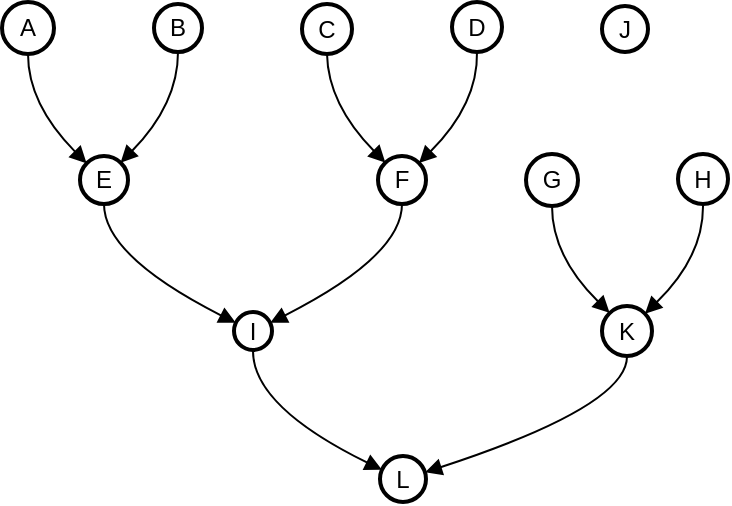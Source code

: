 <mxfile version="21.7.2" type="github">
  <diagram name="Page-1" id="Aiz-M6s3_UVvFUl1or-j">
    <mxGraphModel>
      <root>
        <mxCell id="0" />
        <mxCell id="1" parent="0" />
        <mxCell id="2" value="A" style="ellipse;aspect=fixed;strokeWidth=2;whiteSpace=wrap;" vertex="1" parent="1">
          <mxGeometry width="26" height="26" as="geometry" />
        </mxCell>
        <mxCell id="3" value="B" style="ellipse;aspect=fixed;strokeWidth=2;whiteSpace=wrap;" vertex="1" parent="1">
          <mxGeometry x="76" y="1" width="24" height="24" as="geometry" />
        </mxCell>
        <mxCell id="4" value="C" style="ellipse;aspect=fixed;strokeWidth=2;whiteSpace=wrap;" vertex="1" parent="1">
          <mxGeometry x="150" y="1" width="25" height="25" as="geometry" />
        </mxCell>
        <mxCell id="5" value="D" style="ellipse;aspect=fixed;strokeWidth=2;whiteSpace=wrap;" vertex="1" parent="1">
          <mxGeometry x="225" width="25" height="25" as="geometry" />
        </mxCell>
        <mxCell id="6" value="E" style="ellipse;aspect=fixed;strokeWidth=2;whiteSpace=wrap;" vertex="1" parent="1">
          <mxGeometry x="39" y="77" width="24" height="24" as="geometry" />
        </mxCell>
        <mxCell id="7" value="F" style="ellipse;aspect=fixed;strokeWidth=2;whiteSpace=wrap;" vertex="1" parent="1">
          <mxGeometry x="188" y="77" width="24" height="24" as="geometry" />
        </mxCell>
        <mxCell id="8" value="G" style="ellipse;aspect=fixed;strokeWidth=2;whiteSpace=wrap;" vertex="1" parent="1">
          <mxGeometry x="262" y="76" width="26" height="26" as="geometry" />
        </mxCell>
        <mxCell id="9" value="H" style="ellipse;aspect=fixed;strokeWidth=2;whiteSpace=wrap;" vertex="1" parent="1">
          <mxGeometry x="338" y="76" width="25" height="25" as="geometry" />
        </mxCell>
        <mxCell id="10" value="I" style="ellipse;aspect=fixed;strokeWidth=2;whiteSpace=wrap;" vertex="1" parent="1">
          <mxGeometry x="116" y="155" width="19" height="19" as="geometry" />
        </mxCell>
        <mxCell id="11" value="J" style="ellipse;aspect=fixed;strokeWidth=2;whiteSpace=wrap;" vertex="1" parent="1">
          <mxGeometry x="300" y="2" width="23" height="23" as="geometry" />
        </mxCell>
        <mxCell id="12" value="K" style="ellipse;aspect=fixed;strokeWidth=2;whiteSpace=wrap;" vertex="1" parent="1">
          <mxGeometry x="300" y="152" width="25" height="25" as="geometry" />
        </mxCell>
        <mxCell id="13" value="L" style="ellipse;aspect=fixed;strokeWidth=2;whiteSpace=wrap;" vertex="1" parent="1">
          <mxGeometry x="189" y="227" width="23" height="23" as="geometry" />
        </mxCell>
        <mxCell id="14" value="" style="curved=1;startArrow=none;endArrow=block;exitX=0.502;exitY=1.004;entryX=-0.002;entryY=0.01;" edge="1" parent="1" source="2" target="6">
          <mxGeometry relative="1" as="geometry">
            <Array as="points">
              <mxPoint x="13" y="51" />
            </Array>
          </mxGeometry>
        </mxCell>
        <mxCell id="15" value="" style="curved=1;startArrow=none;endArrow=block;exitX=0.51;exitY=1.008;entryX=0.972;entryY=0.01;" edge="1" parent="1" source="3" target="6">
          <mxGeometry relative="1" as="geometry">
            <Array as="points">
              <mxPoint x="88" y="51" />
            </Array>
          </mxGeometry>
        </mxCell>
        <mxCell id="16" value="" style="curved=1;startArrow=none;endArrow=block;exitX=0.506;exitY=0.974;entryX=0.005;entryY=-0.004;" edge="1" parent="1" source="4" target="7">
          <mxGeometry relative="1" as="geometry">
            <Array as="points">
              <mxPoint x="163" y="51" />
            </Array>
          </mxGeometry>
        </mxCell>
        <mxCell id="17" value="" style="curved=1;startArrow=none;endArrow=block;exitX=0.502;exitY=1.026;entryX=1.003;entryY=-0.004;" edge="1" parent="1" source="5" target="7">
          <mxGeometry relative="1" as="geometry">
            <Array as="points">
              <mxPoint x="238" y="51" />
            </Array>
          </mxGeometry>
        </mxCell>
        <mxCell id="18" value="" style="curved=1;startArrow=none;endArrow=block;exitX=0.485;exitY=0.992;entryX=-0.023;entryY=0.244;" edge="1" parent="1" source="6" target="10">
          <mxGeometry relative="1" as="geometry">
            <Array as="points">
              <mxPoint x="51" y="127" />
            </Array>
          </mxGeometry>
        </mxCell>
        <mxCell id="19" value="" style="curved=1;startArrow=none;endArrow=block;exitX=0.504;exitY=1.006;entryX=1.001;entryY=0.244;" edge="1" parent="1" source="7" target="10">
          <mxGeometry relative="1" as="geometry">
            <Array as="points">
              <mxPoint x="200" y="127" />
            </Array>
          </mxGeometry>
        </mxCell>
        <mxCell id="20" value="" style="curved=1;startArrow=none;endArrow=block;exitX=0.505;exitY=0.997;entryX=0.015;entryY=0.0;" edge="1" parent="1" source="8" target="12">
          <mxGeometry relative="1" as="geometry">
            <Array as="points">
              <mxPoint x="275" y="127" />
            </Array>
          </mxGeometry>
        </mxCell>
        <mxCell id="21" value="" style="curved=1;startArrow=none;endArrow=block;exitX=0.512;exitY=1.03;entryX=1.022;entryY=0.0;" edge="1" parent="1" source="9" target="12">
          <mxGeometry relative="1" as="geometry">
            <Array as="points">
              <mxPoint x="351" y="127" />
            </Array>
          </mxGeometry>
        </mxCell>
        <mxCell id="22" value="" style="curved=1;startArrow=none;endArrow=block;exitX=0.489;exitY=1.013;entryX=-0.001;entryY=0.266;" edge="1" parent="1" source="10" target="13">
          <mxGeometry relative="1" as="geometry">
            <Array as="points">
              <mxPoint x="125" y="202" />
            </Array>
          </mxGeometry>
        </mxCell>
        <mxCell id="23" value="" style="curved=1;startArrow=none;endArrow=block;exitX=0.519;exitY=1.005;entryX=1.013;entryY=0.347;" edge="1" parent="1" source="12" target="13">
          <mxGeometry relative="1" as="geometry">
            <Array as="points">
              <mxPoint x="313" y="202" />
            </Array>
          </mxGeometry>
        </mxCell>
      </root>
    </mxGraphModel>
  </diagram>
</mxfile>
